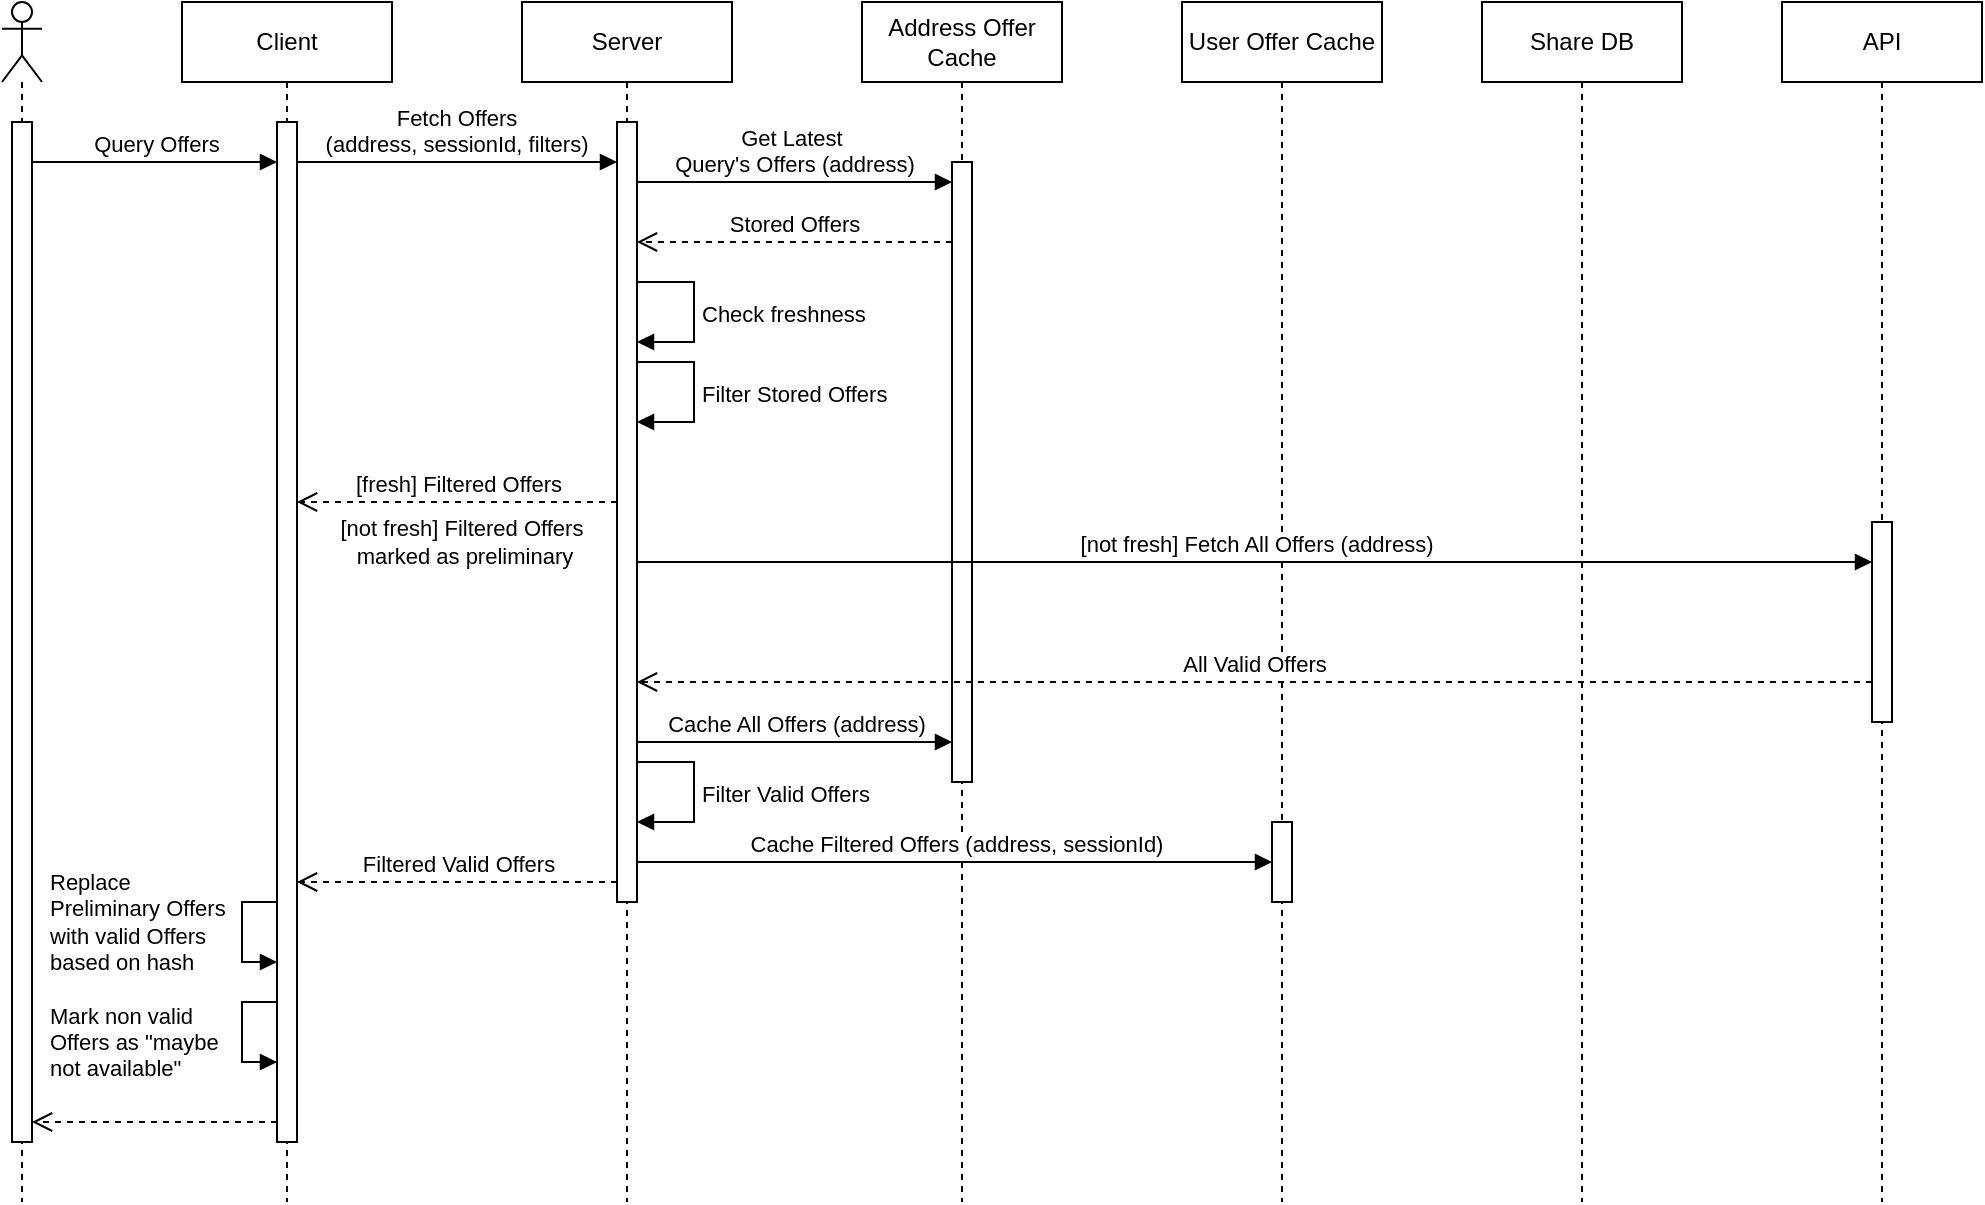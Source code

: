<mxfile version="26.2.15">
  <diagram name="Page-1" id="6ulgZbS6d1QERIMGNL8q">
    <mxGraphModel dx="1351" dy="879" grid="1" gridSize="10" guides="1" tooltips="1" connect="1" arrows="1" fold="1" page="1" pageScale="1" pageWidth="850" pageHeight="1100" math="0" shadow="0">
      <root>
        <mxCell id="0" />
        <mxCell id="1" parent="0" />
        <mxCell id="n0Av0DeUp5v1sE_1mNhx-1" value="API" style="shape=umlLifeline;perimeter=lifelinePerimeter;whiteSpace=wrap;html=1;container=1;dropTarget=0;collapsible=0;recursiveResize=0;outlineConnect=0;portConstraint=eastwest;newEdgeStyle={&quot;curved&quot;:0,&quot;rounded&quot;:0};" vertex="1" parent="1">
          <mxGeometry x="970" y="120" width="100" height="600" as="geometry" />
        </mxCell>
        <mxCell id="n0Av0DeUp5v1sE_1mNhx-2" value="" style="html=1;points=[[0,0,0,0,5],[0,1,0,0,-5],[1,0,0,0,5],[1,1,0,0,-5]];perimeter=orthogonalPerimeter;outlineConnect=0;targetShapes=umlLifeline;portConstraint=eastwest;newEdgeStyle={&quot;curved&quot;:0,&quot;rounded&quot;:0};" vertex="1" parent="n0Av0DeUp5v1sE_1mNhx-1">
          <mxGeometry x="45" y="260" width="10" height="100" as="geometry" />
        </mxCell>
        <mxCell id="n0Av0DeUp5v1sE_1mNhx-3" value="Share DB" style="shape=umlLifeline;perimeter=lifelinePerimeter;whiteSpace=wrap;html=1;container=1;dropTarget=0;collapsible=0;recursiveResize=0;outlineConnect=0;portConstraint=eastwest;newEdgeStyle={&quot;curved&quot;:0,&quot;rounded&quot;:0};" vertex="1" parent="1">
          <mxGeometry x="820" y="120" width="100" height="600" as="geometry" />
        </mxCell>
        <mxCell id="n0Av0DeUp5v1sE_1mNhx-4" value="User Offer Cache" style="shape=umlLifeline;perimeter=lifelinePerimeter;whiteSpace=wrap;html=1;container=1;dropTarget=0;collapsible=0;recursiveResize=0;outlineConnect=0;portConstraint=eastwest;newEdgeStyle={&quot;curved&quot;:0,&quot;rounded&quot;:0};" vertex="1" parent="1">
          <mxGeometry x="670" y="120" width="100" height="600" as="geometry" />
        </mxCell>
        <mxCell id="n0Av0DeUp5v1sE_1mNhx-5" value="" style="html=1;points=[[0,0,0,0,5],[0,1,0,0,-5],[1,0,0,0,5],[1,1,0,0,-5]];perimeter=orthogonalPerimeter;outlineConnect=0;targetShapes=umlLifeline;portConstraint=eastwest;newEdgeStyle={&quot;curved&quot;:0,&quot;rounded&quot;:0};" vertex="1" parent="n0Av0DeUp5v1sE_1mNhx-4">
          <mxGeometry x="45" y="410" width="10" height="40" as="geometry" />
        </mxCell>
        <mxCell id="n0Av0DeUp5v1sE_1mNhx-6" value="Client" style="shape=umlLifeline;perimeter=lifelinePerimeter;whiteSpace=wrap;html=1;container=1;dropTarget=0;collapsible=0;recursiveResize=0;outlineConnect=0;portConstraint=eastwest;newEdgeStyle={&quot;curved&quot;:0,&quot;rounded&quot;:0};" vertex="1" parent="1">
          <mxGeometry x="170" y="120" width="105" height="600" as="geometry" />
        </mxCell>
        <mxCell id="n0Av0DeUp5v1sE_1mNhx-7" value="" style="html=1;points=[[0,0,0,0,5],[0,1,0,0,-5],[1,0,0,0,5],[1,1,0,0,-5]];perimeter=orthogonalPerimeter;outlineConnect=0;targetShapes=umlLifeline;portConstraint=eastwest;newEdgeStyle={&quot;curved&quot;:0,&quot;rounded&quot;:0};" vertex="1" parent="n0Av0DeUp5v1sE_1mNhx-6">
          <mxGeometry x="47.5" y="60" width="10" height="510" as="geometry" />
        </mxCell>
        <mxCell id="n0Av0DeUp5v1sE_1mNhx-8" value="Replace&amp;nbsp;&lt;div&gt;Preliminary Offers&lt;div&gt;with valid Offers&amp;nbsp;&lt;/div&gt;&lt;div&gt;based on hash&lt;/div&gt;&lt;/div&gt;" style="html=1;align=left;spacingLeft=2;endArrow=block;rounded=0;edgeStyle=orthogonalEdgeStyle;curved=0;rounded=0;" edge="1" parent="n0Av0DeUp5v1sE_1mNhx-6" source="n0Av0DeUp5v1sE_1mNhx-7" target="n0Av0DeUp5v1sE_1mNhx-7">
          <mxGeometry x="-0.154" y="-100" relative="1" as="geometry">
            <mxPoint x="47.5" y="450" as="sourcePoint" />
            <Array as="points">
              <mxPoint x="30" y="450" />
              <mxPoint x="30" y="480" />
            </Array>
            <mxPoint x="47.5" y="480" as="targetPoint" />
            <mxPoint as="offset" />
          </mxGeometry>
        </mxCell>
        <mxCell id="n0Av0DeUp5v1sE_1mNhx-9" value="Mark non&amp;nbsp;&lt;span style=&quot;background-color: light-dark(#ffffff, var(--ge-dark-color, #121212)); color: light-dark(rgb(0, 0, 0), rgb(255, 255, 255));&quot;&gt;valid&amp;nbsp;&lt;/span&gt;&lt;div&gt;&lt;span style=&quot;background-color: light-dark(#ffffff, var(--ge-dark-color, #121212)); color: light-dark(rgb(0, 0, 0), rgb(255, 255, 255));&quot;&gt;Offers&amp;nbsp;&lt;/span&gt;&lt;span style=&quot;background-color: light-dark(#ffffff, var(--ge-dark-color, #121212)); color: light-dark(rgb(0, 0, 0), rgb(255, 255, 255));&quot;&gt;as &quot;maybe&amp;nbsp;&lt;/span&gt;&lt;div&gt;not available&quot;&lt;/div&gt;&lt;/div&gt;" style="html=1;align=left;spacingLeft=2;endArrow=block;rounded=0;edgeStyle=orthogonalEdgeStyle;curved=0;rounded=0;" edge="1" parent="n0Av0DeUp5v1sE_1mNhx-6" source="n0Av0DeUp5v1sE_1mNhx-7" target="n0Av0DeUp5v1sE_1mNhx-7">
          <mxGeometry x="0.154" y="-100" relative="1" as="geometry">
            <mxPoint x="47.5" y="500" as="sourcePoint" />
            <Array as="points">
              <mxPoint x="30" y="500" />
              <mxPoint x="30" y="530" />
            </Array>
            <mxPoint x="47.5" y="530" as="targetPoint" />
            <mxPoint as="offset" />
          </mxGeometry>
        </mxCell>
        <mxCell id="n0Av0DeUp5v1sE_1mNhx-11" value="Server" style="shape=umlLifeline;perimeter=lifelinePerimeter;whiteSpace=wrap;html=1;container=1;dropTarget=0;collapsible=0;recursiveResize=0;outlineConnect=0;portConstraint=eastwest;newEdgeStyle={&quot;curved&quot;:0,&quot;rounded&quot;:0};" vertex="1" parent="1">
          <mxGeometry x="340" y="120" width="105" height="600" as="geometry" />
        </mxCell>
        <mxCell id="n0Av0DeUp5v1sE_1mNhx-12" value="" style="html=1;points=[[0,0,0,0,5],[0,1,0,0,-5],[1,0,0,0,5],[1,1,0,0,-5]];perimeter=orthogonalPerimeter;outlineConnect=0;targetShapes=umlLifeline;portConstraint=eastwest;newEdgeStyle={&quot;curved&quot;:0,&quot;rounded&quot;:0};" vertex="1" parent="n0Av0DeUp5v1sE_1mNhx-11">
          <mxGeometry x="47.5" y="60" width="10" height="390" as="geometry" />
        </mxCell>
        <mxCell id="n0Av0DeUp5v1sE_1mNhx-13" value="Check freshness" style="html=1;align=left;spacingLeft=2;endArrow=block;rounded=0;edgeStyle=orthogonalEdgeStyle;curved=0;rounded=0;" edge="1" parent="n0Av0DeUp5v1sE_1mNhx-11" source="n0Av0DeUp5v1sE_1mNhx-12" target="n0Av0DeUp5v1sE_1mNhx-12">
          <mxGeometry x="0.012" relative="1" as="geometry">
            <mxPoint x="58" y="140" as="sourcePoint" />
            <Array as="points">
              <mxPoint x="86" y="140" />
              <mxPoint x="86" y="170" />
            </Array>
            <mxPoint x="58" y="170" as="targetPoint" />
            <mxPoint as="offset" />
          </mxGeometry>
        </mxCell>
        <mxCell id="n0Av0DeUp5v1sE_1mNhx-30" value="Filter Stored Offers" style="html=1;align=left;spacingLeft=2;endArrow=block;rounded=0;edgeStyle=orthogonalEdgeStyle;curved=0;rounded=0;" edge="1" parent="n0Av0DeUp5v1sE_1mNhx-11" source="n0Av0DeUp5v1sE_1mNhx-12" target="n0Av0DeUp5v1sE_1mNhx-12">
          <mxGeometry x="0.012" relative="1" as="geometry">
            <mxPoint x="58" y="180" as="sourcePoint" />
            <Array as="points">
              <mxPoint x="86" y="180" />
              <mxPoint x="86" y="210" />
            </Array>
            <mxPoint x="58" y="210" as="targetPoint" />
            <mxPoint as="offset" />
          </mxGeometry>
        </mxCell>
        <mxCell id="n0Av0DeUp5v1sE_1mNhx-31" value="Filter Valid Offers" style="html=1;align=left;spacingLeft=2;endArrow=block;rounded=0;edgeStyle=orthogonalEdgeStyle;curved=0;rounded=0;" edge="1" parent="n0Av0DeUp5v1sE_1mNhx-11" source="n0Av0DeUp5v1sE_1mNhx-12" target="n0Av0DeUp5v1sE_1mNhx-12">
          <mxGeometry x="0.012" relative="1" as="geometry">
            <mxPoint x="58" y="380" as="sourcePoint" />
            <Array as="points">
              <mxPoint x="86" y="380" />
              <mxPoint x="86" y="410" />
            </Array>
            <mxPoint x="58" y="410" as="targetPoint" />
            <mxPoint as="offset" />
          </mxGeometry>
        </mxCell>
        <mxCell id="n0Av0DeUp5v1sE_1mNhx-14" value="Address Offer Cache" style="shape=umlLifeline;perimeter=lifelinePerimeter;whiteSpace=wrap;html=1;container=1;dropTarget=0;collapsible=0;recursiveResize=0;outlineConnect=0;portConstraint=eastwest;newEdgeStyle={&quot;curved&quot;:0,&quot;rounded&quot;:0};" vertex="1" parent="1">
          <mxGeometry x="510" y="120" width="100" height="600" as="geometry" />
        </mxCell>
        <mxCell id="n0Av0DeUp5v1sE_1mNhx-15" value="" style="html=1;points=[[0,0,0,0,5],[0,1,0,0,-5],[1,0,0,0,5],[1,1,0,0,-5]];perimeter=orthogonalPerimeter;outlineConnect=0;targetShapes=umlLifeline;portConstraint=eastwest;newEdgeStyle={&quot;curved&quot;:0,&quot;rounded&quot;:0};" vertex="1" parent="n0Av0DeUp5v1sE_1mNhx-14">
          <mxGeometry x="45" y="80" width="10" height="310" as="geometry" />
        </mxCell>
        <mxCell id="n0Av0DeUp5v1sE_1mNhx-16" value="" style="shape=umlLifeline;perimeter=lifelinePerimeter;whiteSpace=wrap;html=1;container=1;dropTarget=0;collapsible=0;recursiveResize=0;outlineConnect=0;portConstraint=eastwest;newEdgeStyle={&quot;curved&quot;:0,&quot;rounded&quot;:0};participant=umlActor;" vertex="1" parent="1">
          <mxGeometry x="80" y="120" width="20" height="600" as="geometry" />
        </mxCell>
        <mxCell id="n0Av0DeUp5v1sE_1mNhx-17" value="" style="html=1;points=[[0,0,0,0,5],[0,1,0,0,-5],[1,0,0,0,5],[1,1,0,0,-5]];perimeter=orthogonalPerimeter;outlineConnect=0;targetShapes=umlLifeline;portConstraint=eastwest;newEdgeStyle={&quot;curved&quot;:0,&quot;rounded&quot;:0};" vertex="1" parent="n0Av0DeUp5v1sE_1mNhx-16">
          <mxGeometry x="5" y="60" width="10" height="510" as="geometry" />
        </mxCell>
        <mxCell id="n0Av0DeUp5v1sE_1mNhx-18" value="Query Offers" style="html=1;verticalAlign=bottom;endArrow=block;curved=0;rounded=0;" edge="1" parent="1" source="n0Av0DeUp5v1sE_1mNhx-17" target="n0Av0DeUp5v1sE_1mNhx-7">
          <mxGeometry width="80" relative="1" as="geometry">
            <mxPoint x="95" y="160" as="sourcePoint" />
            <mxPoint x="215" y="160" as="targetPoint" />
            <Array as="points">
              <mxPoint x="160" y="200" />
            </Array>
          </mxGeometry>
        </mxCell>
        <mxCell id="n0Av0DeUp5v1sE_1mNhx-19" value="Fetch Offers&lt;div&gt;(&lt;span style=&quot;background-color: light-dark(#ffffff, var(--ge-dark-color, #121212)); color: light-dark(rgb(0, 0, 0), rgb(255, 255, 255));&quot;&gt;address, sessionId, filters)&lt;/span&gt;&lt;/div&gt;" style="html=1;verticalAlign=bottom;endArrow=block;curved=0;rounded=0;" edge="1" parent="1" source="n0Av0DeUp5v1sE_1mNhx-7" target="n0Av0DeUp5v1sE_1mNhx-12">
          <mxGeometry x="-0.005" width="80" relative="1" as="geometry">
            <mxPoint x="270" y="150" as="sourcePoint" />
            <mxPoint x="350" y="150" as="targetPoint" />
            <Array as="points">
              <mxPoint x="300" y="200" />
            </Array>
            <mxPoint as="offset" />
          </mxGeometry>
        </mxCell>
        <mxCell id="n0Av0DeUp5v1sE_1mNhx-20" value="Get Latest&amp;nbsp;&lt;div&gt;Query&#39;s Offers (address)&lt;/div&gt;" style="html=1;verticalAlign=bottom;endArrow=block;curved=0;rounded=0;" edge="1" parent="1" source="n0Av0DeUp5v1sE_1mNhx-12" target="n0Av0DeUp5v1sE_1mNhx-15">
          <mxGeometry x="-0.002" width="80" relative="1" as="geometry">
            <mxPoint x="397.5" y="560" as="sourcePoint" />
            <mxPoint x="555" y="560" as="targetPoint" />
            <Array as="points">
              <mxPoint x="460" y="210" />
            </Array>
            <mxPoint as="offset" />
          </mxGeometry>
        </mxCell>
        <mxCell id="n0Av0DeUp5v1sE_1mNhx-21" value="Stored Offers" style="html=1;verticalAlign=bottom;endArrow=open;dashed=1;endSize=8;curved=0;rounded=0;" edge="1" parent="1" source="n0Av0DeUp5v1sE_1mNhx-15" target="n0Av0DeUp5v1sE_1mNhx-12">
          <mxGeometry relative="1" as="geometry">
            <mxPoint x="555" y="590" as="sourcePoint" />
            <mxPoint x="397.5" y="590" as="targetPoint" />
            <Array as="points">
              <mxPoint x="490" y="240" />
            </Array>
          </mxGeometry>
        </mxCell>
        <mxCell id="n0Av0DeUp5v1sE_1mNhx-22" value="[fresh] Filtered Offers" style="html=1;verticalAlign=bottom;endArrow=open;dashed=1;endSize=8;curved=0;rounded=0;" edge="1" parent="1" source="n0Av0DeUp5v1sE_1mNhx-12" target="n0Av0DeUp5v1sE_1mNhx-7">
          <mxGeometry relative="1" as="geometry">
            <mxPoint x="387.5" y="610" as="sourcePoint" />
            <mxPoint x="227.5" y="610" as="targetPoint" />
            <Array as="points">
              <mxPoint x="320" y="370" />
            </Array>
            <mxPoint as="offset" />
          </mxGeometry>
        </mxCell>
        <mxCell id="n0Av0DeUp5v1sE_1mNhx-23" value="[not fresh] Filtered Offers&amp;nbsp;&lt;div&gt;marked&amp;nbsp;&lt;span style=&quot;background-color: light-dark(#ffffff, var(--ge-dark-color, #121212)); color: light-dark(rgb(0, 0, 0), rgb(255, 255, 255));&quot;&gt;as preliminary&lt;/span&gt;&lt;/div&gt;" style="edgeLabel;html=1;align=center;verticalAlign=middle;resizable=0;points=[];" vertex="1" connectable="0" parent="n0Av0DeUp5v1sE_1mNhx-22">
          <mxGeometry x="-0.344" relative="1" as="geometry">
            <mxPoint x="-24" y="20" as="offset" />
          </mxGeometry>
        </mxCell>
        <mxCell id="n0Av0DeUp5v1sE_1mNhx-24" value="[not fresh] Fetch All Offers (address)" style="html=1;verticalAlign=bottom;endArrow=block;curved=0;rounded=0;" edge="1" parent="1" source="n0Av0DeUp5v1sE_1mNhx-12" target="n0Av0DeUp5v1sE_1mNhx-2">
          <mxGeometry x="0.001" width="80" relative="1" as="geometry">
            <mxPoint x="397.5" y="630" as="sourcePoint" />
            <mxPoint x="1015" y="630" as="targetPoint" />
            <Array as="points">
              <mxPoint x="570" y="400" />
            </Array>
            <mxPoint as="offset" />
          </mxGeometry>
        </mxCell>
        <mxCell id="n0Av0DeUp5v1sE_1mNhx-25" value="All Valid Offers" style="html=1;verticalAlign=bottom;endArrow=open;dashed=1;endSize=8;curved=0;rounded=0;" edge="1" parent="1" source="n0Av0DeUp5v1sE_1mNhx-2" target="n0Av0DeUp5v1sE_1mNhx-12">
          <mxGeometry x="0.001" relative="1" as="geometry">
            <mxPoint x="1015" y="670" as="sourcePoint" />
            <mxPoint x="397.5" y="670" as="targetPoint" />
            <Array as="points">
              <mxPoint x="570" y="460" />
            </Array>
            <mxPoint as="offset" />
          </mxGeometry>
        </mxCell>
        <mxCell id="n0Av0DeUp5v1sE_1mNhx-26" value="Filtered Valid Offers" style="html=1;verticalAlign=bottom;endArrow=open;dashed=1;endSize=8;curved=0;rounded=0;" edge="1" parent="1" source="n0Av0DeUp5v1sE_1mNhx-12" target="n0Av0DeUp5v1sE_1mNhx-7">
          <mxGeometry relative="1" as="geometry">
            <mxPoint x="387.5" y="740" as="sourcePoint" />
            <mxPoint x="227.5" y="740" as="targetPoint" />
            <Array as="points">
              <mxPoint x="310" y="560" />
            </Array>
          </mxGeometry>
        </mxCell>
        <mxCell id="n0Av0DeUp5v1sE_1mNhx-27" value="Cache All Offers (address)" style="html=1;verticalAlign=bottom;endArrow=block;curved=0;rounded=0;" edge="1" parent="1" source="n0Av0DeUp5v1sE_1mNhx-12" target="n0Av0DeUp5v1sE_1mNhx-15">
          <mxGeometry x="0.003" width="80" relative="1" as="geometry">
            <mxPoint x="397.5" y="750" as="sourcePoint" />
            <mxPoint x="555" y="750" as="targetPoint" />
            <Array as="points">
              <mxPoint x="480" y="490" />
            </Array>
            <mxPoint as="offset" />
          </mxGeometry>
        </mxCell>
        <mxCell id="n0Av0DeUp5v1sE_1mNhx-28" value="" style="html=1;verticalAlign=bottom;endArrow=open;dashed=1;endSize=8;curved=0;rounded=0;" edge="1" parent="1" source="n0Av0DeUp5v1sE_1mNhx-7" target="n0Av0DeUp5v1sE_1mNhx-17">
          <mxGeometry x="-0.006" relative="1" as="geometry">
            <mxPoint x="200" y="490" as="sourcePoint" />
            <mxPoint x="120" y="490" as="targetPoint" />
            <Array as="points">
              <mxPoint x="160" y="680" />
            </Array>
            <mxPoint as="offset" />
          </mxGeometry>
        </mxCell>
        <mxCell id="n0Av0DeUp5v1sE_1mNhx-29" value="Cache Filtered Offers (address, sessionId)" style="html=1;verticalAlign=bottom;endArrow=block;curved=0;rounded=0;" edge="1" parent="1" source="n0Av0DeUp5v1sE_1mNhx-12" target="n0Av0DeUp5v1sE_1mNhx-5">
          <mxGeometry width="80" relative="1" as="geometry">
            <mxPoint x="400" y="500" as="sourcePoint" />
            <mxPoint x="557" y="500" as="targetPoint" />
            <Array as="points">
              <mxPoint x="490" y="550" />
            </Array>
          </mxGeometry>
        </mxCell>
      </root>
    </mxGraphModel>
  </diagram>
</mxfile>
